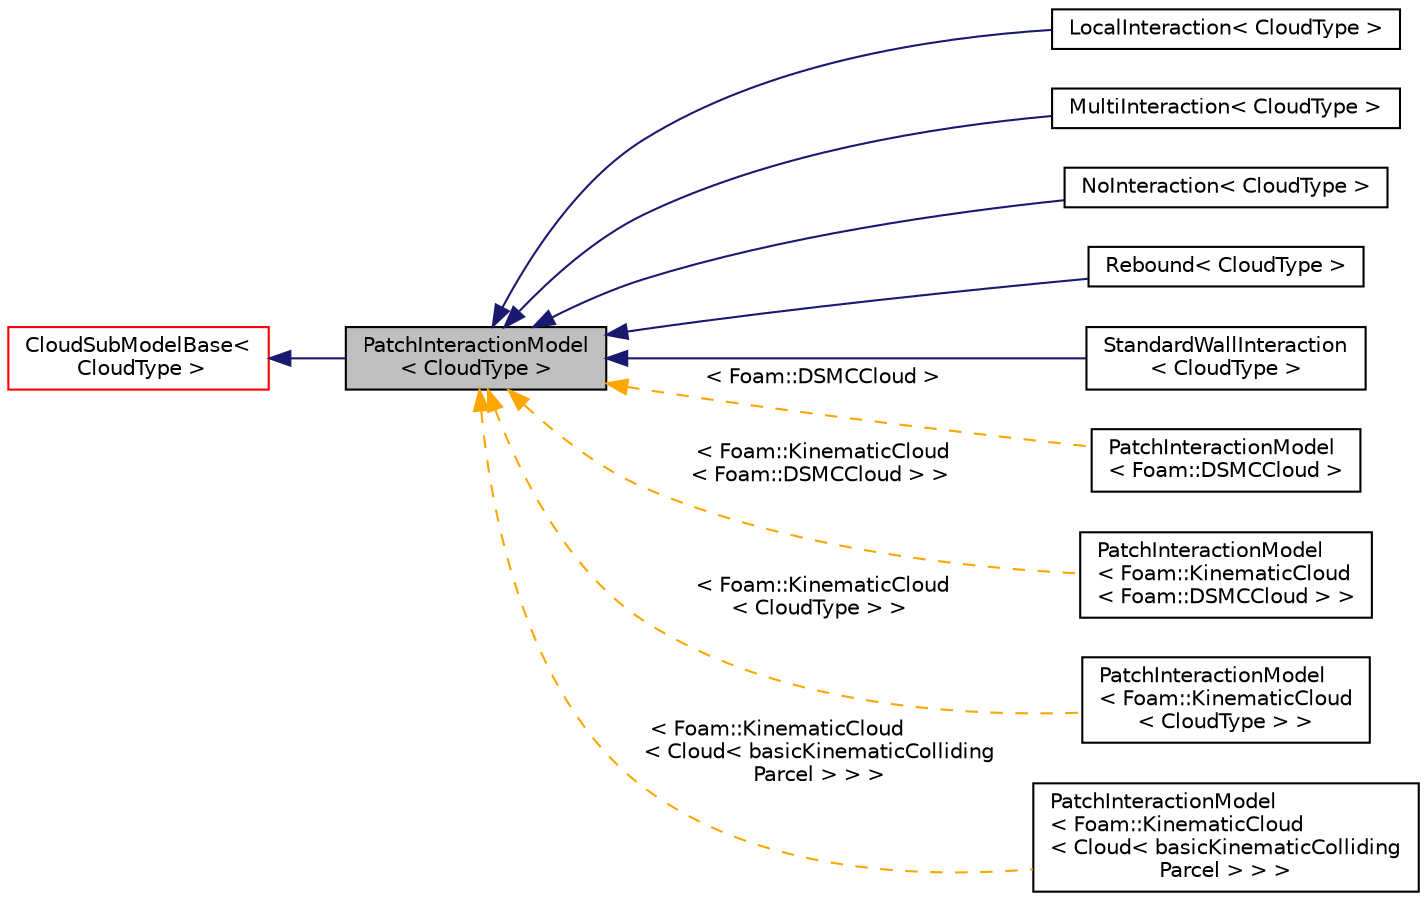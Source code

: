 digraph "PatchInteractionModel&lt; CloudType &gt;"
{
  bgcolor="transparent";
  edge [fontname="Helvetica",fontsize="10",labelfontname="Helvetica",labelfontsize="10"];
  node [fontname="Helvetica",fontsize="10",shape=record];
  rankdir="LR";
  Node1 [label="PatchInteractionModel\l\< CloudType \>",height=0.2,width=0.4,color="black", fillcolor="grey75", style="filled", fontcolor="black"];
  Node2 -> Node1 [dir="back",color="midnightblue",fontsize="10",style="solid",fontname="Helvetica"];
  Node2 [label="CloudSubModelBase\<\l CloudType \>",height=0.2,width=0.4,color="red",URL="$a00284.html",tooltip="Base class for cloud sub-models. "];
  Node1 -> Node3 [dir="back",color="midnightblue",fontsize="10",style="solid",fontname="Helvetica"];
  Node3 [label="LocalInteraction\< CloudType \>",height=0.2,width=0.4,color="black",URL="$a01409.html",tooltip="Patch interaction specified on a patch-by-patch basis. "];
  Node1 -> Node4 [dir="back",color="midnightblue",fontsize="10",style="solid",fontname="Helvetica"];
  Node4 [label="MultiInteraction\< CloudType \>",height=0.2,width=0.4,color="black",URL="$a01585.html",tooltip="Runs multiple patch interaction models in turn. Takes dictionary where all the subdictionaries are th..."];
  Node1 -> Node5 [dir="back",color="midnightblue",fontsize="10",style="solid",fontname="Helvetica"];
  Node5 [label="NoInteraction\< CloudType \>",height=0.2,width=0.4,color="black",URL="$a01650.html",tooltip="Dummy class for &#39;none&#39; option - will raise an error if any functions are called that require return v..."];
  Node1 -> Node6 [dir="back",color="midnightblue",fontsize="10",style="solid",fontname="Helvetica"];
  Node6 [label="Rebound\< CloudType \>",height=0.2,width=0.4,color="black",URL="$a02159.html",tooltip="Simple rebound patch interaction model. "];
  Node1 -> Node7 [dir="back",color="midnightblue",fontsize="10",style="solid",fontname="Helvetica"];
  Node7 [label="StandardWallInteraction\l\< CloudType \>",height=0.2,width=0.4,color="black",URL="$a02515.html",tooltip="Wall interaction model. Three choices: "];
  Node1 -> Node8 [dir="back",color="orange",fontsize="10",style="dashed",label=" \< Foam::DSMCCloud \>" ,fontname="Helvetica"];
  Node8 [label="PatchInteractionModel\l\< Foam::DSMCCloud \>",height=0.2,width=0.4,color="black",URL="$a01849.html"];
  Node1 -> Node9 [dir="back",color="orange",fontsize="10",style="dashed",label=" \< Foam::KinematicCloud\l\< Foam::DSMCCloud \> \>" ,fontname="Helvetica"];
  Node9 [label="PatchInteractionModel\l\< Foam::KinematicCloud\l\< Foam::DSMCCloud \> \>",height=0.2,width=0.4,color="black",URL="$a01849.html"];
  Node1 -> Node10 [dir="back",color="orange",fontsize="10",style="dashed",label=" \< Foam::KinematicCloud\l\< CloudType \> \>" ,fontname="Helvetica"];
  Node10 [label="PatchInteractionModel\l\< Foam::KinematicCloud\l\< CloudType \> \>",height=0.2,width=0.4,color="black",URL="$a01849.html"];
  Node1 -> Node11 [dir="back",color="orange",fontsize="10",style="dashed",label=" \< Foam::KinematicCloud\l\< Cloud\< basicKinematicColliding\lParcel \> \> \>" ,fontname="Helvetica"];
  Node11 [label="PatchInteractionModel\l\< Foam::KinematicCloud\l\< Cloud\< basicKinematicColliding\lParcel \> \> \>",height=0.2,width=0.4,color="black",URL="$a01849.html"];
}
